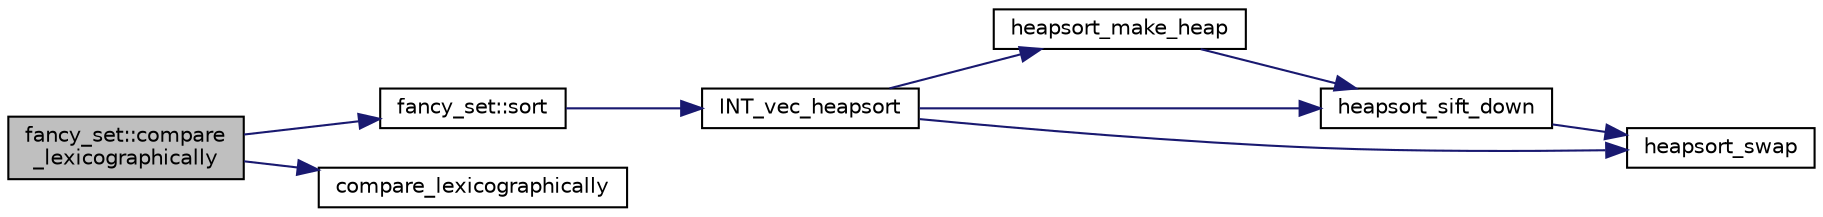 digraph "fancy_set::compare_lexicographically"
{
  edge [fontname="Helvetica",fontsize="10",labelfontname="Helvetica",labelfontsize="10"];
  node [fontname="Helvetica",fontsize="10",shape=record];
  rankdir="LR";
  Node28 [label="fancy_set::compare\l_lexicographically",height=0.2,width=0.4,color="black", fillcolor="grey75", style="filled", fontcolor="black"];
  Node28 -> Node29 [color="midnightblue",fontsize="10",style="solid",fontname="Helvetica"];
  Node29 [label="fancy_set::sort",height=0.2,width=0.4,color="black", fillcolor="white", style="filled",URL="$d5/da4/classfancy__set.html#aa757da529107b6f0397cafada1423712"];
  Node29 -> Node30 [color="midnightblue",fontsize="10",style="solid",fontname="Helvetica"];
  Node30 [label="INT_vec_heapsort",height=0.2,width=0.4,color="black", fillcolor="white", style="filled",URL="$d5/de2/foundations_2data__structures_2data__structures_8h.html#a3590ad9987f801fbfc94634300182f39"];
  Node30 -> Node31 [color="midnightblue",fontsize="10",style="solid",fontname="Helvetica"];
  Node31 [label="heapsort_make_heap",height=0.2,width=0.4,color="black", fillcolor="white", style="filled",URL="$d4/dd7/sorting_8_c.html#a42f24453d7d77eeb1338ebd1a13cfdbb"];
  Node31 -> Node32 [color="midnightblue",fontsize="10",style="solid",fontname="Helvetica"];
  Node32 [label="heapsort_sift_down",height=0.2,width=0.4,color="black", fillcolor="white", style="filled",URL="$d4/dd7/sorting_8_c.html#a65cbb1a6a3f01f511673705437ddc18b"];
  Node32 -> Node33 [color="midnightblue",fontsize="10",style="solid",fontname="Helvetica"];
  Node33 [label="heapsort_swap",height=0.2,width=0.4,color="black", fillcolor="white", style="filled",URL="$d4/dd7/sorting_8_c.html#a8f048362e6065297b19b6975bcbbfcc6"];
  Node30 -> Node33 [color="midnightblue",fontsize="10",style="solid",fontname="Helvetica"];
  Node30 -> Node32 [color="midnightblue",fontsize="10",style="solid",fontname="Helvetica"];
  Node28 -> Node34 [color="midnightblue",fontsize="10",style="solid",fontname="Helvetica"];
  Node34 [label="compare_lexicographically",height=0.2,width=0.4,color="black", fillcolor="white", style="filled",URL="$d2/d7c/combinatorics_8_c.html#ada30df8b86123a155d21d2a5924a2cd8"];
}
